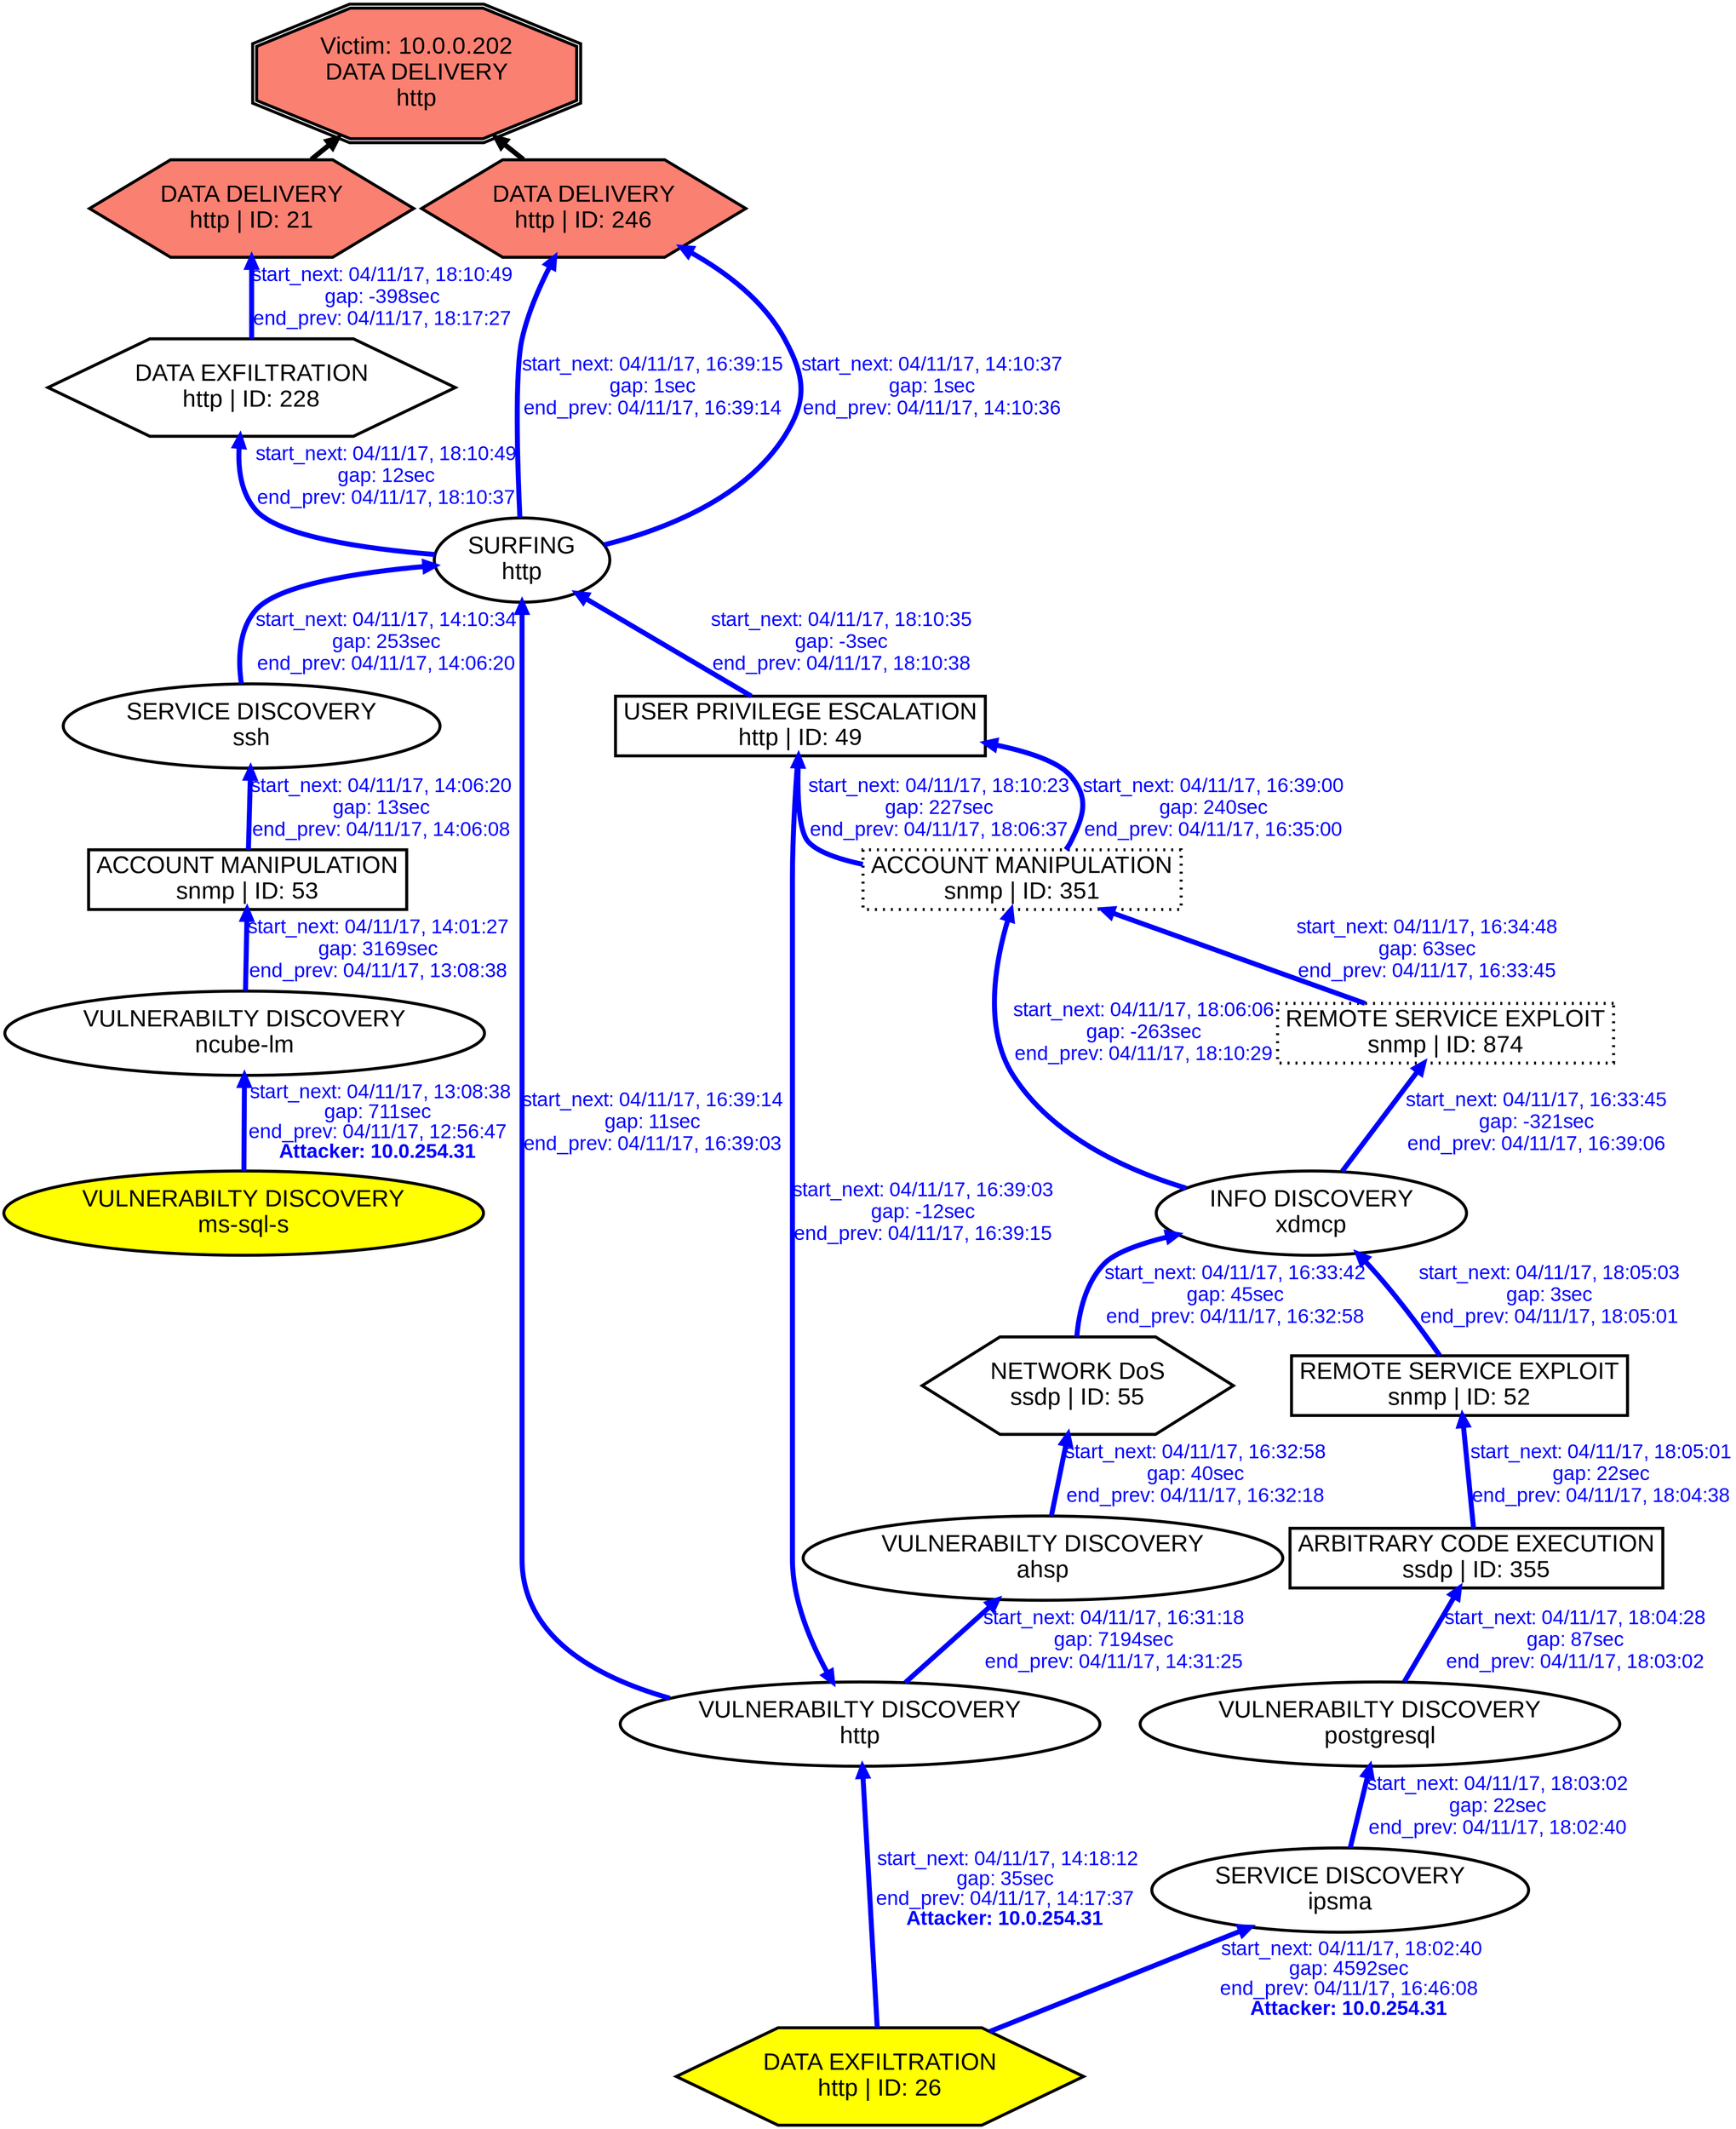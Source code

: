 digraph DATADELIVERYhttp {
rankdir="BT"; 
 graph [ nodesep="0.1", ranksep="0.02"] 
 node [ fontname=Arial, fontsize=24,penwidth=3]; 
 edge [ fontname=Arial, fontsize=20,penwidth=5 ];
"Victim: 10.0.0.202
DATA DELIVERY
http" [shape=doubleoctagon, style=filled, fillcolor=salmon];
{ rank = max; "Victim: 10.0.0.202
DATA DELIVERY
http"}
"DATA DELIVERY
http | ID: 21" -> "Victim: 10.0.0.202
DATA DELIVERY
http"
"DATA DELIVERY
http | ID: 21" [style=filled, fillcolor= salmon]
"DATA DELIVERY
http | ID: 246" -> "Victim: 10.0.0.202
DATA DELIVERY
http"
"DATA DELIVERY
http | ID: 246" [style=filled, fillcolor= salmon]
{ rank=same; "DATA DELIVERY
http | ID: 21" "DATA DELIVERY
http | ID: 246"}
"VULNERABILTY DISCOVERY
ms-sql-s" [style=filled, fillcolor= yellow]
"VULNERABILTY DISCOVERY
ms-sql-s" -> "VULNERABILTY DISCOVERY
ncube-lm" [ color=blue] [label=<<font color="blue"> start_next: 04/11/17, 13:08:38<br/>gap: 711sec<br/>end_prev: 04/11/17, 12:56:47</font><br/><font color="blue"><b>Attacker: 10.0.254.31</b></font>>]
"VULNERABILTY DISCOVERY
ncube-lm" -> "ACCOUNT MANIPULATION
snmp | ID: 53" [ label="start_next: 04/11/17, 14:01:27
gap: 3169sec
end_prev: 04/11/17, 13:08:38"][ fontcolor="blue" color=blue]
"ACCOUNT MANIPULATION
snmp | ID: 53" -> "SERVICE DISCOVERY
ssh" [ label="start_next: 04/11/17, 14:06:20
gap: 13sec
end_prev: 04/11/17, 14:06:08"][ fontcolor="blue" color=blue]
"SERVICE DISCOVERY
ssh" -> "SURFING
http" [ label="start_next: 04/11/17, 14:10:34
gap: 253sec
end_prev: 04/11/17, 14:06:20"][ fontcolor="blue" color=blue]
"SURFING
http" -> "DATA DELIVERY
http | ID: 246" [ label="start_next: 04/11/17, 14:10:37
gap: 1sec
end_prev: 04/11/17, 14:10:36"][ fontcolor="blue" color=blue]
"DATA EXFILTRATION
http | ID: 26" [style=filled, fillcolor= yellow]
"DATA EXFILTRATION
http | ID: 26" -> "VULNERABILTY DISCOVERY
http" [ color=blue] [label=<<font color="blue"> start_next: 04/11/17, 14:18:12<br/>gap: 35sec<br/>end_prev: 04/11/17, 14:17:37</font><br/><font color="blue"><b>Attacker: 10.0.254.31</b></font>>]
"VULNERABILTY DISCOVERY
http" -> "VULNERABILTY DISCOVERY
ahsp" [ label="start_next: 04/11/17, 16:31:18
gap: 7194sec
end_prev: 04/11/17, 14:31:25"][ fontcolor="blue" color=blue]
"VULNERABILTY DISCOVERY
ahsp" -> "NETWORK DoS
ssdp | ID: 55" [ label="start_next: 04/11/17, 16:32:58
gap: 40sec
end_prev: 04/11/17, 16:32:18"][ fontcolor="blue" color=blue]
"NETWORK DoS
ssdp | ID: 55" -> "INFO DISCOVERY
xdmcp" [ label="start_next: 04/11/17, 16:33:42
gap: 45sec
end_prev: 04/11/17, 16:32:58"][ fontcolor="blue" color=blue]
"INFO DISCOVERY
xdmcp" -> "REMOTE SERVICE EXPLOIT
snmp | ID: 874" [ label="start_next: 04/11/17, 16:33:45
gap: -321sec
end_prev: 04/11/17, 16:39:06"][ fontcolor="blue" color=blue]
"REMOTE SERVICE EXPLOIT
snmp | ID: 874" -> "ACCOUNT MANIPULATION
snmp | ID: 351" [ label="start_next: 04/11/17, 16:34:48
gap: 63sec
end_prev: 04/11/17, 16:33:45"][ fontcolor="blue" color=blue]
"ACCOUNT MANIPULATION
snmp | ID: 351" -> "USER PRIVILEGE ESCALATION
http | ID: 49" [ label="start_next: 04/11/17, 16:39:00
gap: 240sec
end_prev: 04/11/17, 16:35:00"][ fontcolor="blue" color=blue]
"USER PRIVILEGE ESCALATION
http | ID: 49" -> "VULNERABILTY DISCOVERY
http" [ label="start_next: 04/11/17, 16:39:03
gap: -12sec
end_prev: 04/11/17, 16:39:15"][ fontcolor="blue" color=blue]
"VULNERABILTY DISCOVERY
http" -> "SURFING
http" [ label="start_next: 04/11/17, 16:39:14
gap: 11sec
end_prev: 04/11/17, 16:39:03"][ fontcolor="blue" color=blue]
"SURFING
http" -> "DATA DELIVERY
http | ID: 246" [ label="start_next: 04/11/17, 16:39:15
gap: 1sec
end_prev: 04/11/17, 16:39:14"][ fontcolor="blue" color=blue]
"DATA EXFILTRATION
http | ID: 26" [style=filled, fillcolor= yellow]
"DATA EXFILTRATION
http | ID: 26" -> "SERVICE DISCOVERY
ipsma" [ color=blue] [label=<<font color="blue"> start_next: 04/11/17, 18:02:40<br/>gap: 4592sec<br/>end_prev: 04/11/17, 16:46:08</font><br/><font color="blue"><b>Attacker: 10.0.254.31</b></font>>]
"SERVICE DISCOVERY
ipsma" -> "VULNERABILTY DISCOVERY
postgresql" [ label="start_next: 04/11/17, 18:03:02
gap: 22sec
end_prev: 04/11/17, 18:02:40"][ fontcolor="blue" color=blue]
"VULNERABILTY DISCOVERY
postgresql" -> "ARBITRARY CODE EXECUTION
ssdp | ID: 355" [ label="start_next: 04/11/17, 18:04:28
gap: 87sec
end_prev: 04/11/17, 18:03:02"][ fontcolor="blue" color=blue]
"ARBITRARY CODE EXECUTION
ssdp | ID: 355" -> "REMOTE SERVICE EXPLOIT
snmp | ID: 52" [ label="start_next: 04/11/17, 18:05:01
gap: 22sec
end_prev: 04/11/17, 18:04:38"][ fontcolor="blue" color=blue]
"REMOTE SERVICE EXPLOIT
snmp | ID: 52" -> "INFO DISCOVERY
xdmcp" [ label="start_next: 04/11/17, 18:05:03
gap: 3sec
end_prev: 04/11/17, 18:05:01"][ fontcolor="blue" color=blue]
"INFO DISCOVERY
xdmcp" -> "ACCOUNT MANIPULATION
snmp | ID: 351" [ label="start_next: 04/11/17, 18:06:06
gap: -263sec
end_prev: 04/11/17, 18:10:29"][ fontcolor="blue" color=blue]
"ACCOUNT MANIPULATION
snmp | ID: 351" -> "USER PRIVILEGE ESCALATION
http | ID: 49" [ label="start_next: 04/11/17, 18:10:23
gap: 227sec
end_prev: 04/11/17, 18:06:37"][ fontcolor="blue" color=blue]
"USER PRIVILEGE ESCALATION
http | ID: 49" -> "SURFING
http" [ label="start_next: 04/11/17, 18:10:35
gap: -3sec
end_prev: 04/11/17, 18:10:38"][ fontcolor="blue" color=blue]
"SURFING
http" -> "DATA EXFILTRATION
http | ID: 228" [ label="start_next: 04/11/17, 18:10:49
gap: 12sec
end_prev: 04/11/17, 18:10:37"][ fontcolor="blue" color=blue]
"DATA EXFILTRATION
http | ID: 228" -> "DATA DELIVERY
http | ID: 21" [ label="start_next: 04/11/17, 18:10:49
gap: -398sec
end_prev: 04/11/17, 18:17:27"][ fontcolor="blue" color=blue]
"VULNERABILTY DISCOVERY
ms-sql-s" [shape=oval]
"VULNERABILTY DISCOVERY
ms-sql-s" [tooltip="ET POLICY Suspicious inbound to MSSQL port 1433"]
"VULNERABILTY DISCOVERY
ncube-lm" [shape=oval]
"VULNERABILTY DISCOVERY
ncube-lm" [tooltip="ET POLICY Suspicious inbound to Oracle SQL port 1521"]
"ACCOUNT MANIPULATION
snmp | ID: 53" [shape=box]
"ACCOUNT MANIPULATION
snmp | ID: 53" [tooltip="GPL SNMP private access udp
GPL SNMP public access udp"]
"SERVICE DISCOVERY
ssh" [shape=oval]
"SERVICE DISCOVERY
ssh" [tooltip="ET SCAN Potential SSH Scan"]
"SURFING
http" [shape=oval]
"SURFING
http" [tooltip="ET WEB_SERVER WEB-PHP phpinfo access"]
"DATA DELIVERY
http | ID: 246" [shape=hexagon]
"DATA DELIVERY
http | ID: 246" [tooltip="ET WEB_SERVER PHP Possible php Remote File Inclusion Attempt
ET WEB_SERVER PHP tags in HTTP POST
GPL WEB_SERVER perl post attempt"]
"DATA EXFILTRATION
http | ID: 26" [shape=hexagon]
"DATA EXFILTRATION
http | ID: 26" [tooltip="ET WEB_SPECIFIC_APPS PHP-CGI query string parameter vulnerability"]
"VULNERABILTY DISCOVERY
http" [shape=oval]
"VULNERABILTY DISCOVERY
http" [tooltip="ET SCAN Nessus User Agent"]
"VULNERABILTY DISCOVERY
ahsp" [shape=oval]
"VULNERABILTY DISCOVERY
ahsp" [tooltip="ET POLICY Suspicious inbound to PostgreSQL port 5432
ET POLICY Suspicious inbound to Oracle SQL port 1521
ET POLICY Suspicious inbound to mSQL port 4333"]
"NETWORK DoS
ssdp | ID: 55" [shape=hexagon]
"NETWORK DoS
ssdp | ID: 55" [tooltip="ET DOS Possible SSDP Amplification Scan in Progress"]
"INFO DISCOVERY
xdmcp" [shape=oval]
"INFO DISCOVERY
xdmcp" [tooltip="GPL WEB_SERVER mod_gzip_status access
GPL RPC xdmcp info query"]
"REMOTE SERVICE EXPLOIT
snmp | ID: 874" [style="dotted", shape=box]
"REMOTE SERVICE EXPLOIT
snmp | ID: 874" [tooltip="ET SNMP Samsung Printer SNMP Hardcode RW Community String"]
"ACCOUNT MANIPULATION
snmp | ID: 351" [style="dotted", shape=box]
"ACCOUNT MANIPULATION
snmp | ID: 351" [tooltip="GPL SNMP private access udp
GPL SNMP public access udp"]
"USER PRIVILEGE ESCALATION
http | ID: 49" [shape=box]
"USER PRIVILEGE ESCALATION
http | ID: 49" [tooltip="ET POLICY Outgoing Basic Auth Base64 HTTP Password detected unencrypted
ET POLICY Incoming Basic Auth Base64 HTTP Password detected unencrypted"]
"SERVICE DISCOVERY
ipsma" [shape=oval]
"SERVICE DISCOVERY
ipsma" [tooltip="ET SCAN Potential VNC Scan 5900-5920"]
"VULNERABILTY DISCOVERY
postgresql" [shape=oval]
"VULNERABILTY DISCOVERY
postgresql" [tooltip="ET POLICY Suspicious inbound to PostgreSQL port 5432"]
"ARBITRARY CODE EXECUTION
ssdp | ID: 355" [shape=box]
"ARBITRARY CODE EXECUTION
ssdp | ID: 355" [tooltip="GPL MISC UPnP malformed advertisement"]
"REMOTE SERVICE EXPLOIT
snmp | ID: 52" [shape=box]
"REMOTE SERVICE EXPLOIT
snmp | ID: 52" [tooltip="ET SNMP Samsung Printer SNMP Hardcode RW Community String"]
"DATA EXFILTRATION
http | ID: 228" [shape=hexagon]
"DATA EXFILTRATION
http | ID: 228" [tooltip="ET WEB_SPECIFIC_APPS PHP-CGI query string parameter vulnerability"]
"DATA DELIVERY
http | ID: 21" [shape=hexagon]
"DATA DELIVERY
http | ID: 21" [tooltip="ET WEB_SERVER PHP Possible php Remote File Inclusion Attempt
ET WEB_SERVER PHP tags in HTTP POST"]
}
